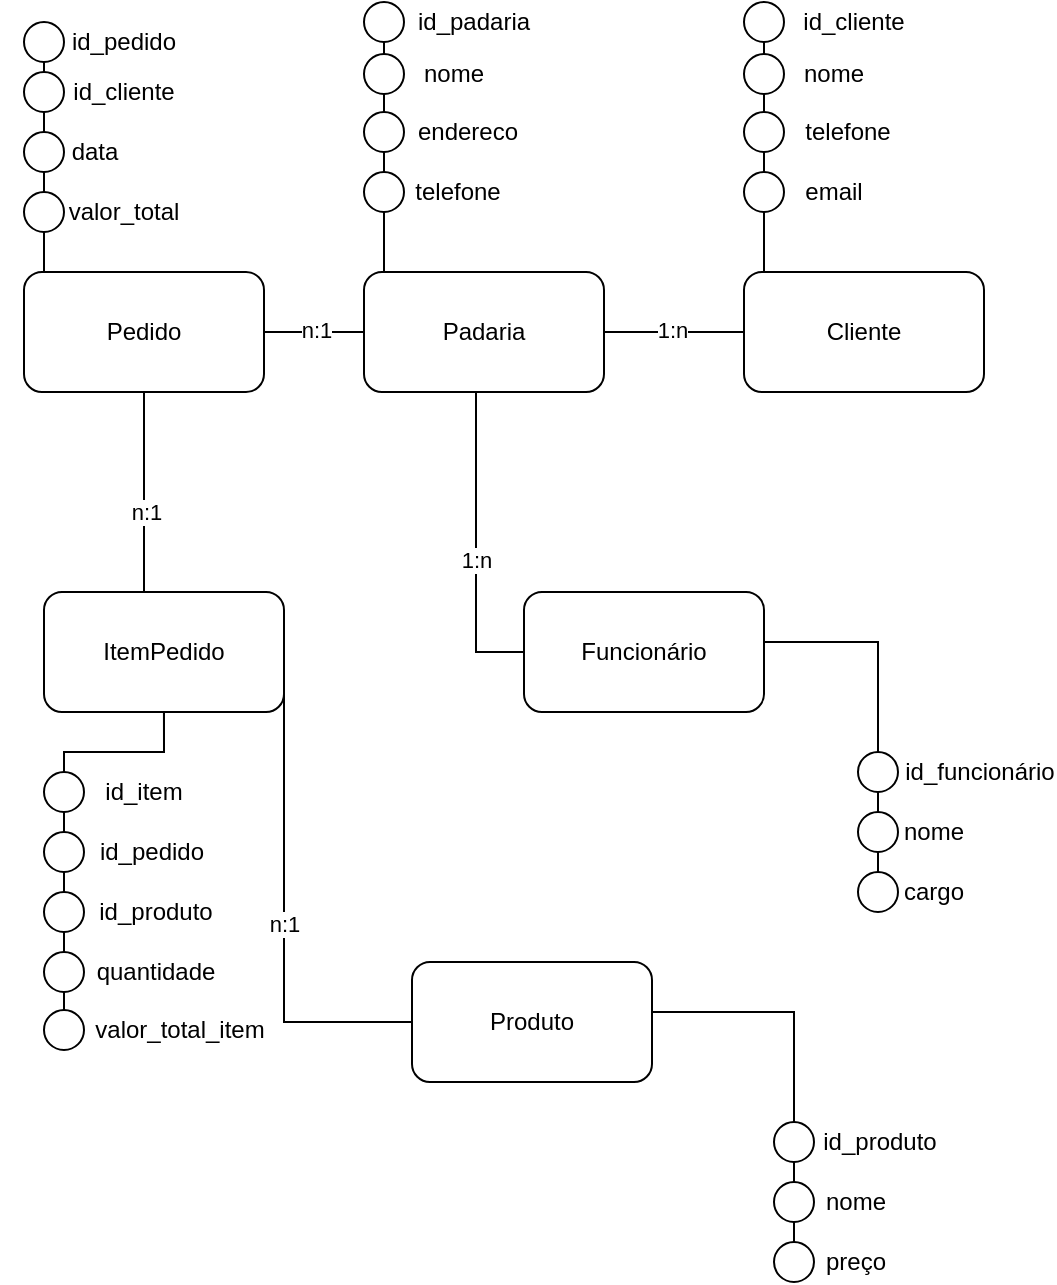 <mxfile version="21.3.5" type="github">
  <diagram id="C5RBs43oDa-KdzZeNtuy" name="Page-1">
    <mxGraphModel dx="1393" dy="797" grid="1" gridSize="10" guides="1" tooltips="1" connect="1" arrows="1" fold="1" page="1" pageScale="1" pageWidth="827" pageHeight="1169" math="0" shadow="0">
      <root>
        <mxCell id="WIyWlLk6GJQsqaUBKTNV-0" />
        <mxCell id="WIyWlLk6GJQsqaUBKTNV-1" parent="WIyWlLk6GJQsqaUBKTNV-0" />
        <mxCell id="zff_B5IQbPtcPdRi2vjV-11" style="edgeStyle=orthogonalEdgeStyle;rounded=0;orthogonalLoop=1;jettySize=auto;html=1;endArrow=none;endFill=0;entryX=0.5;entryY=0;entryDx=0;entryDy=0;" edge="1" parent="WIyWlLk6GJQsqaUBKTNV-1" target="zff_B5IQbPtcPdRi2vjV-12">
          <mxGeometry relative="1" as="geometry">
            <Array as="points">
              <mxPoint x="330" y="525" />
              <mxPoint x="280" y="525" />
            </Array>
            <mxPoint x="329.97" y="505" as="sourcePoint" />
            <mxPoint x="279.97" y="565" as="targetPoint" />
          </mxGeometry>
        </mxCell>
        <mxCell id="kRaLvHOS_kjedmqLjQbr-111" style="edgeStyle=orthogonalEdgeStyle;rounded=0;orthogonalLoop=1;jettySize=auto;html=1;endArrow=none;endFill=0;exitX=1;exitY=0.5;exitDx=0;exitDy=0;entryX=0.5;entryY=0;entryDx=0;entryDy=0;" parent="WIyWlLk6GJQsqaUBKTNV-1" source="kRaLvHOS_kjedmqLjQbr-0" target="kRaLvHOS_kjedmqLjQbr-7" edge="1">
          <mxGeometry relative="1" as="geometry">
            <Array as="points">
              <mxPoint x="574" y="665" />
              <mxPoint x="570" y="665" />
              <mxPoint x="570" y="655" />
              <mxPoint x="645" y="655" />
            </Array>
            <mxPoint x="655" y="665" as="sourcePoint" />
          </mxGeometry>
        </mxCell>
        <mxCell id="kRaLvHOS_kjedmqLjQbr-0" value="Produto        " style="rounded=1;whiteSpace=wrap;html=1;" parent="WIyWlLk6GJQsqaUBKTNV-1" vertex="1">
          <mxGeometry x="454" y="630" width="120" height="60" as="geometry" />
        </mxCell>
        <mxCell id="kRaLvHOS_kjedmqLjQbr-6" value="" style="ellipse;whiteSpace=wrap;html=1;aspect=fixed;" parent="WIyWlLk6GJQsqaUBKTNV-1" vertex="1">
          <mxGeometry x="635" y="740" width="20" height="20" as="geometry" />
        </mxCell>
        <mxCell id="kRaLvHOS_kjedmqLjQbr-7" value="" style="ellipse;whiteSpace=wrap;html=1;aspect=fixed;" parent="WIyWlLk6GJQsqaUBKTNV-1" vertex="1">
          <mxGeometry x="635" y="770" width="20" height="20" as="geometry" />
        </mxCell>
        <mxCell id="kRaLvHOS_kjedmqLjQbr-8" value="" style="ellipse;whiteSpace=wrap;html=1;aspect=fixed;" parent="WIyWlLk6GJQsqaUBKTNV-1" vertex="1">
          <mxGeometry x="635" y="710" width="20" height="20" as="geometry" />
        </mxCell>
        <mxCell id="kRaLvHOS_kjedmqLjQbr-10" value="id_produto " style="text;html=1;strokeColor=none;fillColor=none;align=center;verticalAlign=middle;whiteSpace=wrap;rounded=0;" parent="WIyWlLk6GJQsqaUBKTNV-1" vertex="1">
          <mxGeometry x="663" y="710" width="50" height="20" as="geometry" />
        </mxCell>
        <mxCell id="kRaLvHOS_kjedmqLjQbr-11" value="nome                   " style="text;html=1;strokeColor=none;fillColor=none;align=center;verticalAlign=middle;whiteSpace=wrap;rounded=0;" parent="WIyWlLk6GJQsqaUBKTNV-1" vertex="1">
          <mxGeometry x="651" y="740" width="50" height="20" as="geometry" />
        </mxCell>
        <mxCell id="kRaLvHOS_kjedmqLjQbr-12" value="preço" style="text;html=1;strokeColor=none;fillColor=none;align=center;verticalAlign=middle;whiteSpace=wrap;rounded=0;" parent="WIyWlLk6GJQsqaUBKTNV-1" vertex="1">
          <mxGeometry x="651" y="770" width="50" height="20" as="geometry" />
        </mxCell>
        <mxCell id="kRaLvHOS_kjedmqLjQbr-49" style="edgeStyle=orthogonalEdgeStyle;rounded=0;orthogonalLoop=1;jettySize=auto;html=1;exitX=0;exitY=0.5;exitDx=0;exitDy=0;" parent="WIyWlLk6GJQsqaUBKTNV-1" source="kRaLvHOS_kjedmqLjQbr-50" edge="1">
          <mxGeometry relative="1" as="geometry">
            <Array as="points">
              <mxPoint x="260" y="316" />
              <mxPoint x="270" y="316" />
            </Array>
            <mxPoint x="260" y="281" as="sourcePoint" />
            <mxPoint x="270" y="160" as="targetPoint" />
          </mxGeometry>
        </mxCell>
        <mxCell id="kRaLvHOS_kjedmqLjQbr-98" style="edgeStyle=orthogonalEdgeStyle;rounded=0;orthogonalLoop=1;jettySize=auto;html=1;entryX=0.917;entryY=0.5;entryDx=0;entryDy=0;entryPerimeter=0;" parent="WIyWlLk6GJQsqaUBKTNV-1" source="kRaLvHOS_kjedmqLjQbr-50" target="kRaLvHOS_kjedmqLjQbr-60" edge="1">
          <mxGeometry relative="1" as="geometry" />
        </mxCell>
        <mxCell id="kRaLvHOS_kjedmqLjQbr-99" value="n:1" style="edgeLabel;html=1;align=center;verticalAlign=middle;resizable=0;points=[];" parent="kRaLvHOS_kjedmqLjQbr-98" vertex="1" connectable="0">
          <mxGeometry x="-0.578" relative="1" as="geometry">
            <mxPoint as="offset" />
          </mxGeometry>
        </mxCell>
        <mxCell id="kRaLvHOS_kjedmqLjQbr-116" style="edgeStyle=orthogonalEdgeStyle;rounded=0;orthogonalLoop=1;jettySize=auto;html=1;endArrow=none;endFill=0;" parent="WIyWlLk6GJQsqaUBKTNV-1" source="kRaLvHOS_kjedmqLjQbr-50" target="kRaLvHOS_kjedmqLjQbr-72" edge="1">
          <mxGeometry relative="1" as="geometry">
            <Array as="points">
              <mxPoint x="320" y="395" />
              <mxPoint x="320" y="395" />
            </Array>
          </mxGeometry>
        </mxCell>
        <mxCell id="kRaLvHOS_kjedmqLjQbr-118" value="n:1" style="edgeLabel;html=1;align=center;verticalAlign=middle;resizable=0;points=[];" parent="kRaLvHOS_kjedmqLjQbr-116" vertex="1" connectable="0">
          <mxGeometry x="0.2" y="1" relative="1" as="geometry">
            <mxPoint as="offset" />
          </mxGeometry>
        </mxCell>
        <mxCell id="kRaLvHOS_kjedmqLjQbr-50" value="Pedido         " style="rounded=1;whiteSpace=wrap;html=1;" parent="WIyWlLk6GJQsqaUBKTNV-1" vertex="1">
          <mxGeometry x="260" y="285" width="120" height="60" as="geometry" />
        </mxCell>
        <mxCell id="kRaLvHOS_kjedmqLjQbr-51" value="" style="ellipse;whiteSpace=wrap;html=1;aspect=fixed;" parent="WIyWlLk6GJQsqaUBKTNV-1" vertex="1">
          <mxGeometry x="260" y="215" width="20" height="20" as="geometry" />
        </mxCell>
        <mxCell id="kRaLvHOS_kjedmqLjQbr-52" value="" style="ellipse;whiteSpace=wrap;html=1;aspect=fixed;" parent="WIyWlLk6GJQsqaUBKTNV-1" vertex="1">
          <mxGeometry x="260" y="245" width="20" height="20" as="geometry" />
        </mxCell>
        <mxCell id="kRaLvHOS_kjedmqLjQbr-53" value="" style="ellipse;whiteSpace=wrap;html=1;aspect=fixed;" parent="WIyWlLk6GJQsqaUBKTNV-1" vertex="1">
          <mxGeometry x="260" y="185" width="20" height="20" as="geometry" />
        </mxCell>
        <mxCell id="kRaLvHOS_kjedmqLjQbr-54" value="valor_total            " style="text;html=1;strokeColor=none;fillColor=none;align=center;verticalAlign=middle;whiteSpace=wrap;rounded=0;" parent="WIyWlLk6GJQsqaUBKTNV-1" vertex="1">
          <mxGeometry x="285" y="245" width="50" height="20" as="geometry" />
        </mxCell>
        <mxCell id="kRaLvHOS_kjedmqLjQbr-55" value="id_cliente " style="text;html=1;strokeColor=none;fillColor=none;align=center;verticalAlign=middle;whiteSpace=wrap;rounded=0;" parent="WIyWlLk6GJQsqaUBKTNV-1" vertex="1">
          <mxGeometry x="285" y="185" width="50" height="20" as="geometry" />
        </mxCell>
        <mxCell id="kRaLvHOS_kjedmqLjQbr-56" value="data                   " style="text;html=1;strokeColor=none;fillColor=none;align=center;verticalAlign=middle;whiteSpace=wrap;rounded=0;" parent="WIyWlLk6GJQsqaUBKTNV-1" vertex="1">
          <mxGeometry x="248" y="215" width="95" height="20" as="geometry" />
        </mxCell>
        <mxCell id="kRaLvHOS_kjedmqLjQbr-68" style="edgeStyle=orthogonalEdgeStyle;rounded=0;orthogonalLoop=1;jettySize=auto;html=1;entryX=0.5;entryY=0.5;entryDx=0;entryDy=0;entryPerimeter=0;" parent="WIyWlLk6GJQsqaUBKTNV-1" source="kRaLvHOS_kjedmqLjQbr-60" target="kRaLvHOS_kjedmqLjQbr-61" edge="1">
          <mxGeometry relative="1" as="geometry">
            <Array as="points">
              <mxPoint x="670" y="285" />
              <mxPoint x="670" y="285" />
            </Array>
          </mxGeometry>
        </mxCell>
        <mxCell id="kRaLvHOS_kjedmqLjQbr-69" style="edgeStyle=orthogonalEdgeStyle;rounded=0;orthogonalLoop=1;jettySize=auto;html=1;" parent="WIyWlLk6GJQsqaUBKTNV-1" source="kRaLvHOS_kjedmqLjQbr-60" edge="1">
          <mxGeometry relative="1" as="geometry">
            <Array as="points">
              <mxPoint x="670" y="285" />
              <mxPoint x="670" y="285" />
            </Array>
            <mxPoint x="630" y="160" as="targetPoint" />
          </mxGeometry>
        </mxCell>
        <mxCell id="kRaLvHOS_kjedmqLjQbr-60" value="Cliente          " style="rounded=1;whiteSpace=wrap;html=1;" parent="WIyWlLk6GJQsqaUBKTNV-1" vertex="1">
          <mxGeometry x="620" y="285" width="120" height="60" as="geometry" />
        </mxCell>
        <mxCell id="kRaLvHOS_kjedmqLjQbr-61" value="" style="ellipse;whiteSpace=wrap;html=1;aspect=fixed;" parent="WIyWlLk6GJQsqaUBKTNV-1" vertex="1">
          <mxGeometry x="620" y="235" width="20" height="20" as="geometry" />
        </mxCell>
        <mxCell id="kRaLvHOS_kjedmqLjQbr-63" value="" style="ellipse;whiteSpace=wrap;html=1;aspect=fixed;" parent="WIyWlLk6GJQsqaUBKTNV-1" vertex="1">
          <mxGeometry x="620" y="205" width="20" height="20" as="geometry" />
        </mxCell>
        <mxCell id="kRaLvHOS_kjedmqLjQbr-64" value="telefone               " style="text;html=1;strokeColor=none;fillColor=none;align=center;verticalAlign=middle;whiteSpace=wrap;rounded=0;" parent="WIyWlLk6GJQsqaUBKTNV-1" vertex="1">
          <mxGeometry x="647" y="205" width="50" height="20" as="geometry" />
        </mxCell>
        <mxCell id="kRaLvHOS_kjedmqLjQbr-65" value="email                  " style="text;html=1;strokeColor=none;fillColor=none;align=center;verticalAlign=middle;whiteSpace=wrap;rounded=0;" parent="WIyWlLk6GJQsqaUBKTNV-1" vertex="1">
          <mxGeometry x="640" y="235" width="50" height="20" as="geometry" />
        </mxCell>
        <mxCell id="kRaLvHOS_kjedmqLjQbr-114" style="edgeStyle=orthogonalEdgeStyle;rounded=0;orthogonalLoop=1;jettySize=auto;html=1;endArrow=none;endFill=0;exitX=1;exitY=0.5;exitDx=0;exitDy=0;" parent="WIyWlLk6GJQsqaUBKTNV-1" source="kRaLvHOS_kjedmqLjQbr-72" target="kRaLvHOS_kjedmqLjQbr-0" edge="1">
          <mxGeometry relative="1" as="geometry">
            <mxPoint x="390" y="620" as="sourcePoint" />
            <Array as="points">
              <mxPoint x="390" y="660" />
            </Array>
          </mxGeometry>
        </mxCell>
        <mxCell id="kRaLvHOS_kjedmqLjQbr-115" value="n:1" style="edgeLabel;html=1;align=center;verticalAlign=middle;resizable=0;points=[];" parent="kRaLvHOS_kjedmqLjQbr-114" vertex="1" connectable="0">
          <mxGeometry x="0.09" relative="1" as="geometry">
            <mxPoint as="offset" />
          </mxGeometry>
        </mxCell>
        <mxCell id="kRaLvHOS_kjedmqLjQbr-119" style="edgeStyle=orthogonalEdgeStyle;rounded=0;orthogonalLoop=1;jettySize=auto;html=1;endArrow=none;endFill=0;" parent="WIyWlLk6GJQsqaUBKTNV-1" source="kRaLvHOS_kjedmqLjQbr-72" target="kRaLvHOS_kjedmqLjQbr-74" edge="1">
          <mxGeometry relative="1" as="geometry" />
        </mxCell>
        <mxCell id="kRaLvHOS_kjedmqLjQbr-120" style="edgeStyle=orthogonalEdgeStyle;rounded=0;orthogonalLoop=1;jettySize=auto;html=1;endArrow=none;endFill=0;" parent="WIyWlLk6GJQsqaUBKTNV-1" source="kRaLvHOS_kjedmqLjQbr-72" target="kRaLvHOS_kjedmqLjQbr-73" edge="1">
          <mxGeometry relative="1" as="geometry">
            <Array as="points">
              <mxPoint x="330" y="525" />
              <mxPoint x="280" y="525" />
            </Array>
          </mxGeometry>
        </mxCell>
        <mxCell id="kRaLvHOS_kjedmqLjQbr-72" value="ItemPedido        " style="rounded=1;whiteSpace=wrap;html=1;" parent="WIyWlLk6GJQsqaUBKTNV-1" vertex="1">
          <mxGeometry x="270" y="445" width="120" height="60" as="geometry" />
        </mxCell>
        <mxCell id="kRaLvHOS_kjedmqLjQbr-73" value="" style="ellipse;whiteSpace=wrap;html=1;aspect=fixed;" parent="WIyWlLk6GJQsqaUBKTNV-1" vertex="1">
          <mxGeometry x="270" y="565" width="20" height="20" as="geometry" />
        </mxCell>
        <mxCell id="kRaLvHOS_kjedmqLjQbr-74" value="" style="ellipse;whiteSpace=wrap;html=1;aspect=fixed;" parent="WIyWlLk6GJQsqaUBKTNV-1" vertex="1">
          <mxGeometry x="270" y="535" width="20" height="20" as="geometry" />
        </mxCell>
        <mxCell id="kRaLvHOS_kjedmqLjQbr-75" value="id_item" style="text;html=1;strokeColor=none;fillColor=none;align=center;verticalAlign=middle;whiteSpace=wrap;rounded=0;" parent="WIyWlLk6GJQsqaUBKTNV-1" vertex="1">
          <mxGeometry x="295" y="535" width="50" height="20" as="geometry" />
        </mxCell>
        <mxCell id="kRaLvHOS_kjedmqLjQbr-76" value="id_pedido " style="text;html=1;strokeColor=none;fillColor=none;align=center;verticalAlign=middle;whiteSpace=wrap;rounded=0;" parent="WIyWlLk6GJQsqaUBKTNV-1" vertex="1">
          <mxGeometry x="299" y="565" width="50" height="20" as="geometry" />
        </mxCell>
        <mxCell id="zff_B5IQbPtcPdRi2vjV-8" value="" style="ellipse;whiteSpace=wrap;html=1;aspect=fixed;" vertex="1" parent="WIyWlLk6GJQsqaUBKTNV-1">
          <mxGeometry x="270" y="595" width="20" height="20" as="geometry" />
        </mxCell>
        <mxCell id="zff_B5IQbPtcPdRi2vjV-9" value="" style="ellipse;whiteSpace=wrap;html=1;aspect=fixed;" vertex="1" parent="WIyWlLk6GJQsqaUBKTNV-1">
          <mxGeometry x="270" y="625" width="20" height="20" as="geometry" />
        </mxCell>
        <mxCell id="zff_B5IQbPtcPdRi2vjV-12" value="" style="ellipse;whiteSpace=wrap;html=1;aspect=fixed;" vertex="1" parent="WIyWlLk6GJQsqaUBKTNV-1">
          <mxGeometry x="270" y="654" width="20" height="20" as="geometry" />
        </mxCell>
        <mxCell id="zff_B5IQbPtcPdRi2vjV-13" value="id_produto" style="text;html=1;strokeColor=none;fillColor=none;align=center;verticalAlign=middle;whiteSpace=wrap;rounded=0;" vertex="1" parent="WIyWlLk6GJQsqaUBKTNV-1">
          <mxGeometry x="301" y="595" width="50" height="20" as="geometry" />
        </mxCell>
        <mxCell id="zff_B5IQbPtcPdRi2vjV-14" value="quantidade             " style="text;html=1;strokeColor=none;fillColor=none;align=center;verticalAlign=middle;whiteSpace=wrap;rounded=0;" vertex="1" parent="WIyWlLk6GJQsqaUBKTNV-1">
          <mxGeometry x="301" y="625" width="50" height="20" as="geometry" />
        </mxCell>
        <mxCell id="zff_B5IQbPtcPdRi2vjV-15" value="valor_total_item       " style="text;html=1;strokeColor=none;fillColor=none;align=center;verticalAlign=middle;whiteSpace=wrap;rounded=0;" vertex="1" parent="WIyWlLk6GJQsqaUBKTNV-1">
          <mxGeometry x="313" y="654" width="50" height="20" as="geometry" />
        </mxCell>
        <mxCell id="zff_B5IQbPtcPdRi2vjV-17" value="" style="ellipse;whiteSpace=wrap;html=1;aspect=fixed;" vertex="1" parent="WIyWlLk6GJQsqaUBKTNV-1">
          <mxGeometry x="260" y="160" width="20" height="20" as="geometry" />
        </mxCell>
        <mxCell id="zff_B5IQbPtcPdRi2vjV-18" value="id_pedido " style="text;html=1;strokeColor=none;fillColor=none;align=center;verticalAlign=middle;whiteSpace=wrap;rounded=0;" vertex="1" parent="WIyWlLk6GJQsqaUBKTNV-1">
          <mxGeometry x="285" y="160" width="50" height="20" as="geometry" />
        </mxCell>
        <mxCell id="zff_B5IQbPtcPdRi2vjV-19" value="" style="ellipse;whiteSpace=wrap;html=1;aspect=fixed;" vertex="1" parent="WIyWlLk6GJQsqaUBKTNV-1">
          <mxGeometry x="620" y="176" width="20" height="20" as="geometry" />
        </mxCell>
        <mxCell id="zff_B5IQbPtcPdRi2vjV-20" value="nome                   " style="text;html=1;strokeColor=none;fillColor=none;align=center;verticalAlign=middle;whiteSpace=wrap;rounded=0;" vertex="1" parent="WIyWlLk6GJQsqaUBKTNV-1">
          <mxGeometry x="640" y="176" width="50" height="20" as="geometry" />
        </mxCell>
        <mxCell id="zff_B5IQbPtcPdRi2vjV-21" value="" style="ellipse;whiteSpace=wrap;html=1;aspect=fixed;" vertex="1" parent="WIyWlLk6GJQsqaUBKTNV-1">
          <mxGeometry x="620" y="150" width="20" height="20" as="geometry" />
        </mxCell>
        <mxCell id="zff_B5IQbPtcPdRi2vjV-22" value="id_cliente " style="text;html=1;strokeColor=none;fillColor=none;align=center;verticalAlign=middle;whiteSpace=wrap;rounded=0;" vertex="1" parent="WIyWlLk6GJQsqaUBKTNV-1">
          <mxGeometry x="650" y="150" width="50" height="20" as="geometry" />
        </mxCell>
        <mxCell id="zff_B5IQbPtcPdRi2vjV-23" style="edgeStyle=orthogonalEdgeStyle;rounded=0;orthogonalLoop=1;jettySize=auto;html=1;entryX=0.5;entryY=0.5;entryDx=0;entryDy=0;entryPerimeter=0;" edge="1" parent="WIyWlLk6GJQsqaUBKTNV-1" source="zff_B5IQbPtcPdRi2vjV-25" target="zff_B5IQbPtcPdRi2vjV-26">
          <mxGeometry relative="1" as="geometry">
            <Array as="points">
              <mxPoint x="480" y="285" />
              <mxPoint x="480" y="285" />
            </Array>
          </mxGeometry>
        </mxCell>
        <mxCell id="zff_B5IQbPtcPdRi2vjV-24" style="edgeStyle=orthogonalEdgeStyle;rounded=0;orthogonalLoop=1;jettySize=auto;html=1;" edge="1" parent="WIyWlLk6GJQsqaUBKTNV-1" source="zff_B5IQbPtcPdRi2vjV-25">
          <mxGeometry relative="1" as="geometry">
            <Array as="points">
              <mxPoint x="480" y="285" />
              <mxPoint x="480" y="285" />
            </Array>
            <mxPoint x="440" y="160" as="targetPoint" />
          </mxGeometry>
        </mxCell>
        <mxCell id="zff_B5IQbPtcPdRi2vjV-25" value="Padaria" style="rounded=1;whiteSpace=wrap;html=1;" vertex="1" parent="WIyWlLk6GJQsqaUBKTNV-1">
          <mxGeometry x="430" y="285" width="120" height="60" as="geometry" />
        </mxCell>
        <mxCell id="zff_B5IQbPtcPdRi2vjV-26" value="" style="ellipse;whiteSpace=wrap;html=1;aspect=fixed;" vertex="1" parent="WIyWlLk6GJQsqaUBKTNV-1">
          <mxGeometry x="430" y="235" width="20" height="20" as="geometry" />
        </mxCell>
        <mxCell id="zff_B5IQbPtcPdRi2vjV-27" value="" style="ellipse;whiteSpace=wrap;html=1;aspect=fixed;" vertex="1" parent="WIyWlLk6GJQsqaUBKTNV-1">
          <mxGeometry x="430" y="205" width="20" height="20" as="geometry" />
        </mxCell>
        <mxCell id="zff_B5IQbPtcPdRi2vjV-28" value="endereco          " style="text;html=1;strokeColor=none;fillColor=none;align=center;verticalAlign=middle;whiteSpace=wrap;rounded=0;" vertex="1" parent="WIyWlLk6GJQsqaUBKTNV-1">
          <mxGeometry x="457" y="205" width="50" height="20" as="geometry" />
        </mxCell>
        <mxCell id="zff_B5IQbPtcPdRi2vjV-29" value="telefone          " style="text;html=1;strokeColor=none;fillColor=none;align=center;verticalAlign=middle;whiteSpace=wrap;rounded=0;" vertex="1" parent="WIyWlLk6GJQsqaUBKTNV-1">
          <mxGeometry x="452" y="235" width="50" height="20" as="geometry" />
        </mxCell>
        <mxCell id="zff_B5IQbPtcPdRi2vjV-30" value="" style="ellipse;whiteSpace=wrap;html=1;aspect=fixed;" vertex="1" parent="WIyWlLk6GJQsqaUBKTNV-1">
          <mxGeometry x="430" y="176" width="20" height="20" as="geometry" />
        </mxCell>
        <mxCell id="zff_B5IQbPtcPdRi2vjV-31" value="nome                   " style="text;html=1;strokeColor=none;fillColor=none;align=center;verticalAlign=middle;whiteSpace=wrap;rounded=0;" vertex="1" parent="WIyWlLk6GJQsqaUBKTNV-1">
          <mxGeometry x="450" y="176" width="50" height="20" as="geometry" />
        </mxCell>
        <mxCell id="zff_B5IQbPtcPdRi2vjV-32" value="" style="ellipse;whiteSpace=wrap;html=1;aspect=fixed;" vertex="1" parent="WIyWlLk6GJQsqaUBKTNV-1">
          <mxGeometry x="430" y="150" width="20" height="20" as="geometry" />
        </mxCell>
        <mxCell id="zff_B5IQbPtcPdRi2vjV-33" value="id_padaria        " style="text;html=1;strokeColor=none;fillColor=none;align=center;verticalAlign=middle;whiteSpace=wrap;rounded=0;" vertex="1" parent="WIyWlLk6GJQsqaUBKTNV-1">
          <mxGeometry x="460" y="150" width="50" height="20" as="geometry" />
        </mxCell>
        <mxCell id="zff_B5IQbPtcPdRi2vjV-34" value="n:1" style="edgeLabel;html=1;align=center;verticalAlign=middle;resizable=0;points=[];" vertex="1" connectable="0" parent="WIyWlLk6GJQsqaUBKTNV-1">
          <mxGeometry x="331.0" y="415" as="geometry">
            <mxPoint x="75" y="-101" as="offset" />
          </mxGeometry>
        </mxCell>
        <mxCell id="zff_B5IQbPtcPdRi2vjV-35" value="1:n" style="edgeLabel;html=1;align=center;verticalAlign=middle;resizable=0;points=[];" vertex="1" connectable="0" parent="WIyWlLk6GJQsqaUBKTNV-1">
          <mxGeometry x="330.0" y="410" as="geometry">
            <mxPoint x="254" y="-96" as="offset" />
          </mxGeometry>
        </mxCell>
        <mxCell id="zff_B5IQbPtcPdRi2vjV-36" style="edgeStyle=orthogonalEdgeStyle;rounded=0;orthogonalLoop=1;jettySize=auto;html=1;endArrow=none;endFill=0;exitX=1;exitY=0.5;exitDx=0;exitDy=0;entryX=0.5;entryY=0;entryDx=0;entryDy=0;" edge="1" parent="WIyWlLk6GJQsqaUBKTNV-1" target="zff_B5IQbPtcPdRi2vjV-39">
          <mxGeometry relative="1" as="geometry">
            <Array as="points">
              <mxPoint x="616" y="480" />
              <mxPoint x="612" y="480" />
              <mxPoint x="612" y="470" />
              <mxPoint x="687" y="470" />
            </Array>
            <mxPoint x="554.5" y="475" as="sourcePoint" />
          </mxGeometry>
        </mxCell>
        <mxCell id="zff_B5IQbPtcPdRi2vjV-37" value="Funcionário   " style="rounded=1;whiteSpace=wrap;html=1;" vertex="1" parent="WIyWlLk6GJQsqaUBKTNV-1">
          <mxGeometry x="510" y="445" width="120" height="60" as="geometry" />
        </mxCell>
        <mxCell id="zff_B5IQbPtcPdRi2vjV-38" value="" style="ellipse;whiteSpace=wrap;html=1;aspect=fixed;" vertex="1" parent="WIyWlLk6GJQsqaUBKTNV-1">
          <mxGeometry x="677" y="555" width="20" height="20" as="geometry" />
        </mxCell>
        <mxCell id="zff_B5IQbPtcPdRi2vjV-39" value="" style="ellipse;whiteSpace=wrap;html=1;aspect=fixed;" vertex="1" parent="WIyWlLk6GJQsqaUBKTNV-1">
          <mxGeometry x="677" y="585" width="20" height="20" as="geometry" />
        </mxCell>
        <mxCell id="zff_B5IQbPtcPdRi2vjV-40" value="" style="ellipse;whiteSpace=wrap;html=1;aspect=fixed;" vertex="1" parent="WIyWlLk6GJQsqaUBKTNV-1">
          <mxGeometry x="677" y="525" width="20" height="20" as="geometry" />
        </mxCell>
        <mxCell id="zff_B5IQbPtcPdRi2vjV-41" style="edgeStyle=orthogonalEdgeStyle;rounded=0;orthogonalLoop=1;jettySize=auto;html=1;endArrow=none;endFill=0;exitX=1;exitY=0.5;exitDx=0;exitDy=0;entryX=0;entryY=0.5;entryDx=0;entryDy=0;" edge="1" parent="WIyWlLk6GJQsqaUBKTNV-1" target="zff_B5IQbPtcPdRi2vjV-37">
          <mxGeometry relative="1" as="geometry">
            <mxPoint x="486" y="345" as="sourcePoint" />
            <mxPoint x="550" y="530" as="targetPoint" />
            <Array as="points">
              <mxPoint x="486" y="475" />
            </Array>
          </mxGeometry>
        </mxCell>
        <mxCell id="zff_B5IQbPtcPdRi2vjV-42" value="1:n" style="edgeLabel;html=1;align=center;verticalAlign=middle;resizable=0;points=[];" vertex="1" connectable="0" parent="zff_B5IQbPtcPdRi2vjV-41">
          <mxGeometry x="0.09" relative="1" as="geometry">
            <mxPoint as="offset" />
          </mxGeometry>
        </mxCell>
        <mxCell id="zff_B5IQbPtcPdRi2vjV-43" value="id_funcionário" style="text;html=1;strokeColor=none;fillColor=none;align=center;verticalAlign=middle;whiteSpace=wrap;rounded=0;" vertex="1" parent="WIyWlLk6GJQsqaUBKTNV-1">
          <mxGeometry x="713" y="525" width="50" height="20" as="geometry" />
        </mxCell>
        <mxCell id="zff_B5IQbPtcPdRi2vjV-44" value="nome                   " style="text;html=1;strokeColor=none;fillColor=none;align=center;verticalAlign=middle;whiteSpace=wrap;rounded=0;" vertex="1" parent="WIyWlLk6GJQsqaUBKTNV-1">
          <mxGeometry x="690" y="555" width="50" height="20" as="geometry" />
        </mxCell>
        <mxCell id="zff_B5IQbPtcPdRi2vjV-45" value="cargo" style="text;html=1;strokeColor=none;fillColor=none;align=center;verticalAlign=middle;whiteSpace=wrap;rounded=0;" vertex="1" parent="WIyWlLk6GJQsqaUBKTNV-1">
          <mxGeometry x="690" y="585" width="50" height="20" as="geometry" />
        </mxCell>
      </root>
    </mxGraphModel>
  </diagram>
</mxfile>
